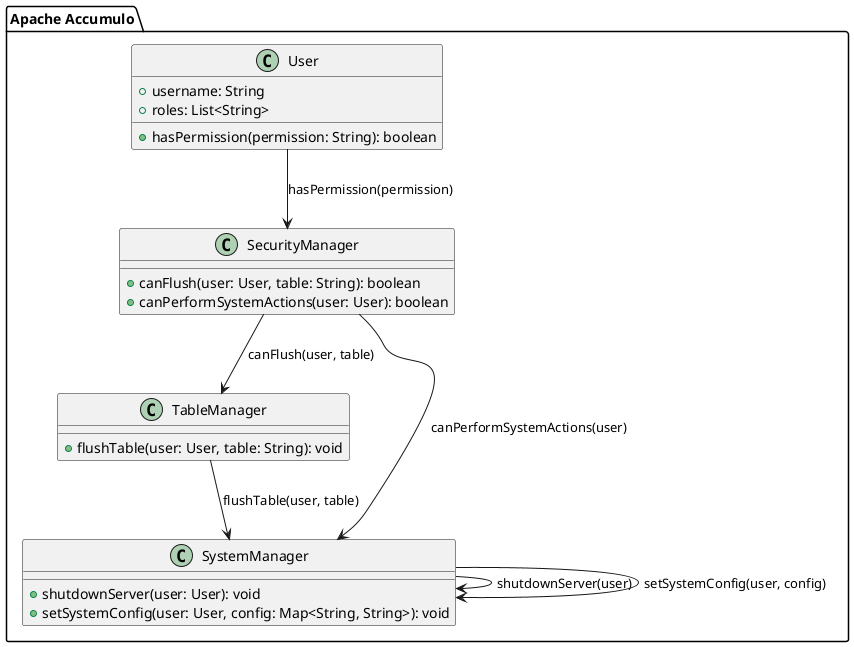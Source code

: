@startuml "test 2"
package "Apache Accumulo" {
  class User {
    +username: String
    +roles: List<String>
    +hasPermission(permission: String): boolean
  }

  class SecurityManager {
    +canFlush(user: User, table: String): boolean
    +canPerformSystemActions(user: User): boolean
  }

  class TableManager {
    +flushTable(user: User, table: String): void
  }

  class SystemManager {
    +shutdownServer(user: User): void
    +setSystemConfig(user: User, config: Map<String, String>): void
  }
}

User --> SecurityManager : hasPermission(permission)
SecurityManager --> TableManager : canFlush(user, table)
SecurityManager --> SystemManager : canPerformSystemActions(user)
TableManager --> SystemManager : flushTable(user, table)
SystemManager --> SystemManager : shutdownServer(user)
SystemManager --> SystemManager : setSystemConfig(user, config)
@enduml
